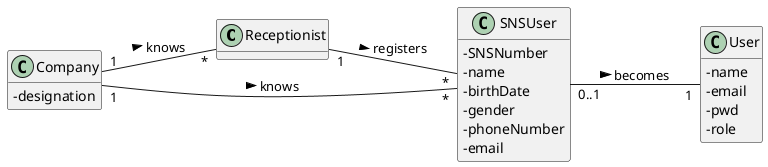 @startuml Domain Model
hide methods
left to right direction
skinparam classAttributeIconSize 0

class Receptionist {
}

class SNSUser {
  - SNSNumber
  - name
  - birthDate
  - gender
  - phoneNumber
  - email
}

class Company {
  - designation
}

class User {
  - name
  - email
  - pwd
  - role
}

Receptionist "1" -- "*" SNSUser : registers >
Company "1" -- "*" Receptionist : knows >
Company "1" -- "*" SNSUser : knows >
SNSUser "0..1" -- "1" User : becomes >

@enduml